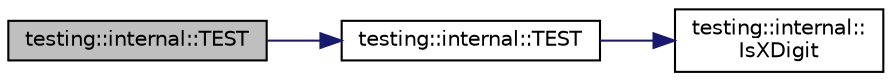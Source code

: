 digraph "testing::internal::TEST"
{
  edge [fontname="Helvetica",fontsize="10",labelfontname="Helvetica",labelfontsize="10"];
  node [fontname="Helvetica",fontsize="10",shape=record];
  rankdir="LR";
  Node3297 [label="testing::internal::TEST",height=0.2,width=0.4,color="black", fillcolor="grey75", style="filled", fontcolor="black"];
  Node3297 -> Node3298 [color="midnightblue",fontsize="10",style="solid",fontname="Helvetica"];
  Node3298 [label="testing::internal::TEST",height=0.2,width=0.4,color="black", fillcolor="white", style="filled",URL="$d0/da7/namespacetesting_1_1internal.html#a0c1e055c001e4dbb874f00a46c25bb00"];
  Node3298 -> Node3299 [color="midnightblue",fontsize="10",style="solid",fontname="Helvetica"];
  Node3299 [label="testing::internal::\lIsXDigit",height=0.2,width=0.4,color="black", fillcolor="white", style="filled",URL="$d0/da7/namespacetesting_1_1internal.html#aa234ef141278263fb143b616c74c86e7"];
}
